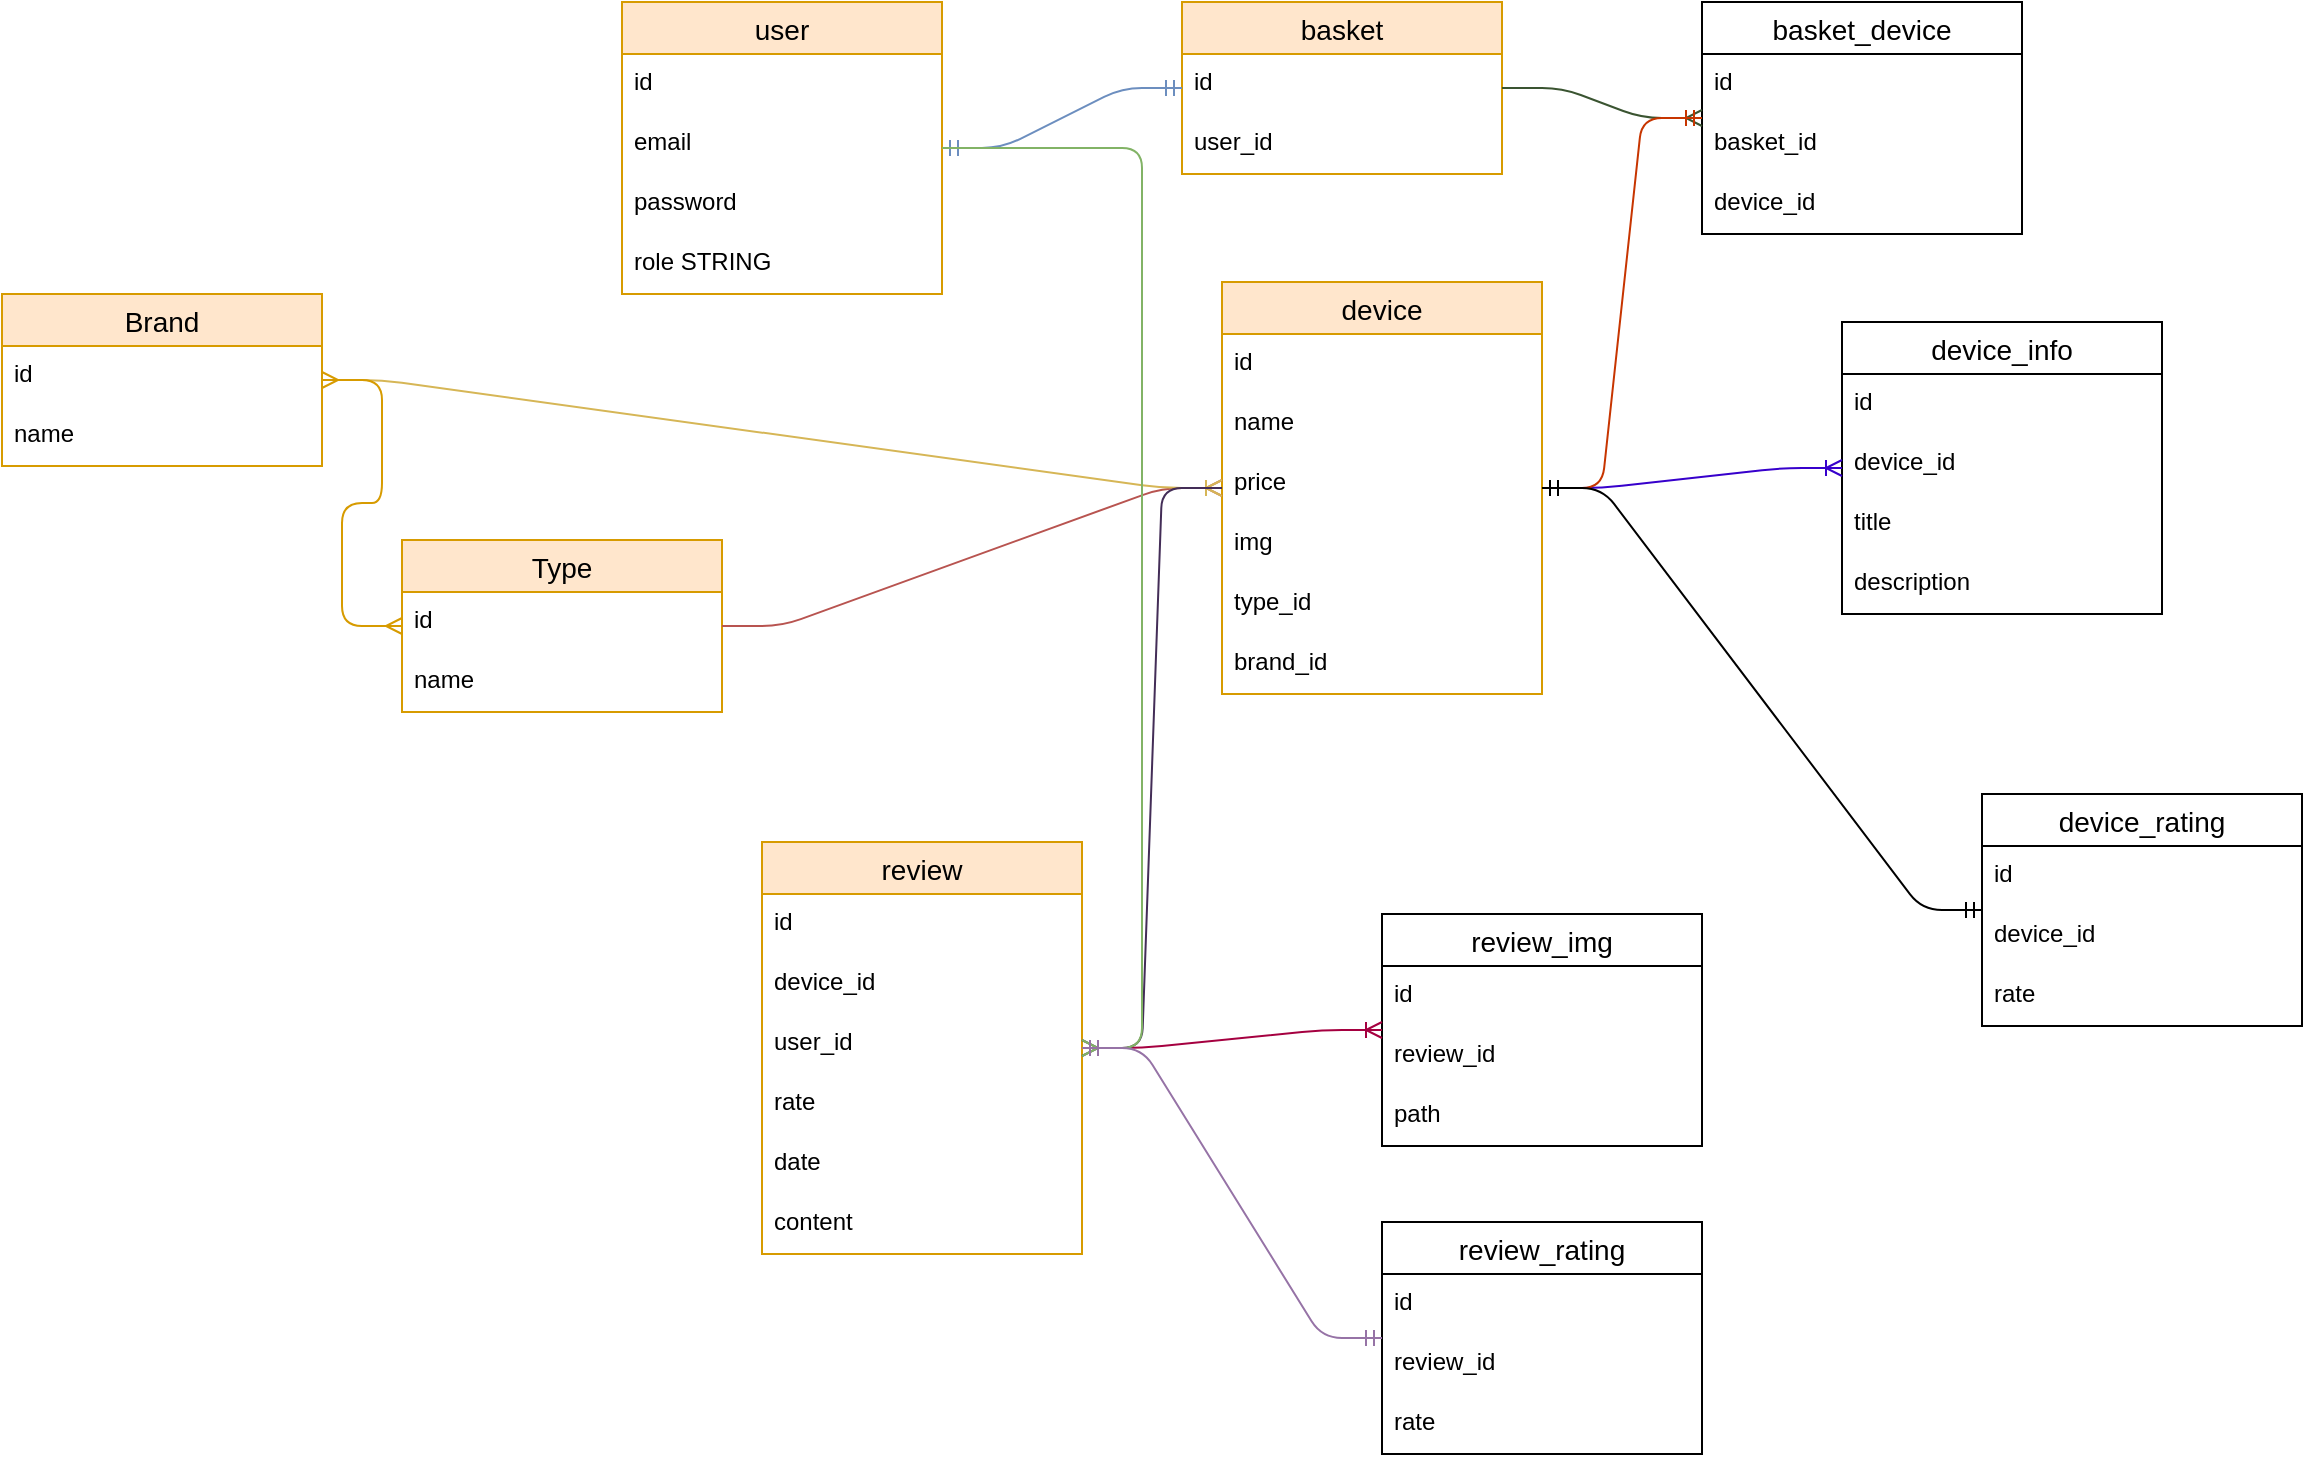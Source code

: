 <mxfile version="14.9.2" type="device"><diagram id="wp5FnLLhKcyj7ikETqKE" name="Page-1"><mxGraphModel dx="1770" dy="564" grid="1" gridSize="10" guides="1" tooltips="1" connect="1" arrows="1" fold="1" page="1" pageScale="1" pageWidth="827" pageHeight="1169" math="0" shadow="0"><root><mxCell id="0"/><mxCell id="1" parent="0"/><mxCell id="c3Jums-cPJv8RbNmQ7MR-1" value="user" style="swimlane;fontStyle=0;childLayout=stackLayout;horizontal=1;startSize=26;horizontalStack=0;resizeParent=1;resizeParentMax=0;resizeLast=0;collapsible=1;marginBottom=0;align=center;fontSize=14;fillColor=#ffe6cc;strokeColor=#d79b00;" vertex="1" parent="1"><mxGeometry x="250" y="230" width="160" height="146" as="geometry"/></mxCell><mxCell id="c3Jums-cPJv8RbNmQ7MR-2" value="id" style="text;strokeColor=none;fillColor=none;spacingLeft=4;spacingRight=4;overflow=hidden;rotatable=0;points=[[0,0.5],[1,0.5]];portConstraint=eastwest;fontSize=12;" vertex="1" parent="c3Jums-cPJv8RbNmQ7MR-1"><mxGeometry y="26" width="160" height="30" as="geometry"/></mxCell><mxCell id="c3Jums-cPJv8RbNmQ7MR-3" value="email" style="text;strokeColor=none;fillColor=none;spacingLeft=4;spacingRight=4;overflow=hidden;rotatable=0;points=[[0,0.5],[1,0.5]];portConstraint=eastwest;fontSize=12;" vertex="1" parent="c3Jums-cPJv8RbNmQ7MR-1"><mxGeometry y="56" width="160" height="30" as="geometry"/></mxCell><mxCell id="c3Jums-cPJv8RbNmQ7MR-4" value="password" style="text;strokeColor=none;fillColor=none;spacingLeft=4;spacingRight=4;overflow=hidden;rotatable=0;points=[[0,0.5],[1,0.5]];portConstraint=eastwest;fontSize=12;" vertex="1" parent="c3Jums-cPJv8RbNmQ7MR-1"><mxGeometry y="86" width="160" height="30" as="geometry"/></mxCell><mxCell id="c3Jums-cPJv8RbNmQ7MR-6" value="role STRING&#xA;" style="text;strokeColor=none;fillColor=none;spacingLeft=4;spacingRight=4;overflow=hidden;rotatable=0;points=[[0,0.5],[1,0.5]];portConstraint=eastwest;fontSize=12;" vertex="1" parent="c3Jums-cPJv8RbNmQ7MR-1"><mxGeometry y="116" width="160" height="30" as="geometry"/></mxCell><mxCell id="c3Jums-cPJv8RbNmQ7MR-7" value="basket" style="swimlane;fontStyle=0;childLayout=stackLayout;horizontal=1;startSize=26;horizontalStack=0;resizeParent=1;resizeParentMax=0;resizeLast=0;collapsible=1;marginBottom=0;align=center;fontSize=14;fillColor=#ffe6cc;strokeColor=#d79b00;" vertex="1" parent="1"><mxGeometry x="530" y="230" width="160" height="86" as="geometry"/></mxCell><mxCell id="c3Jums-cPJv8RbNmQ7MR-8" value="id" style="text;strokeColor=none;fillColor=none;spacingLeft=4;spacingRight=4;overflow=hidden;rotatable=0;points=[[0,0.5],[1,0.5]];portConstraint=eastwest;fontSize=12;" vertex="1" parent="c3Jums-cPJv8RbNmQ7MR-7"><mxGeometry y="26" width="160" height="30" as="geometry"/></mxCell><mxCell id="c3Jums-cPJv8RbNmQ7MR-9" value="user_id&#xA;" style="text;strokeColor=none;fillColor=none;spacingLeft=4;spacingRight=4;overflow=hidden;rotatable=0;points=[[0,0.5],[1,0.5]];portConstraint=eastwest;fontSize=12;" vertex="1" parent="c3Jums-cPJv8RbNmQ7MR-7"><mxGeometry y="56" width="160" height="30" as="geometry"/></mxCell><mxCell id="c3Jums-cPJv8RbNmQ7MR-12" value="" style="edgeStyle=entityRelationEdgeStyle;fontSize=12;html=1;endArrow=ERmandOne;startArrow=ERmandOne;fillColor=#dae8fc;strokeColor=#6c8ebf;" edge="1" parent="1" source="c3Jums-cPJv8RbNmQ7MR-1" target="c3Jums-cPJv8RbNmQ7MR-7"><mxGeometry width="100" height="100" relative="1" as="geometry"><mxPoint x="440" y="310" as="sourcePoint"/><mxPoint x="540" y="210" as="targetPoint"/></mxGeometry></mxCell><mxCell id="c3Jums-cPJv8RbNmQ7MR-13" value="device" style="swimlane;fontStyle=0;childLayout=stackLayout;horizontal=1;startSize=26;horizontalStack=0;resizeParent=1;resizeParentMax=0;resizeLast=0;collapsible=1;marginBottom=0;align=center;fontSize=14;fillColor=#ffe6cc;strokeColor=#d79b00;" vertex="1" parent="1"><mxGeometry x="550" y="370" width="160" height="206" as="geometry"><mxRectangle x="550" y="370" width="70" height="26" as="alternateBounds"/></mxGeometry></mxCell><mxCell id="c3Jums-cPJv8RbNmQ7MR-14" value="id" style="text;strokeColor=none;fillColor=none;spacingLeft=4;spacingRight=4;overflow=hidden;rotatable=0;points=[[0,0.5],[1,0.5]];portConstraint=eastwest;fontSize=12;" vertex="1" parent="c3Jums-cPJv8RbNmQ7MR-13"><mxGeometry y="26" width="160" height="30" as="geometry"/></mxCell><mxCell id="c3Jums-cPJv8RbNmQ7MR-15" value="name" style="text;strokeColor=none;fillColor=none;spacingLeft=4;spacingRight=4;overflow=hidden;rotatable=0;points=[[0,0.5],[1,0.5]];portConstraint=eastwest;fontSize=12;" vertex="1" parent="c3Jums-cPJv8RbNmQ7MR-13"><mxGeometry y="56" width="160" height="30" as="geometry"/></mxCell><mxCell id="c3Jums-cPJv8RbNmQ7MR-16" value="price" style="text;strokeColor=none;fillColor=none;spacingLeft=4;spacingRight=4;overflow=hidden;rotatable=0;points=[[0,0.5],[1,0.5]];portConstraint=eastwest;fontSize=12;" vertex="1" parent="c3Jums-cPJv8RbNmQ7MR-13"><mxGeometry y="86" width="160" height="30" as="geometry"/></mxCell><mxCell id="c3Jums-cPJv8RbNmQ7MR-20" value="img" style="text;strokeColor=none;fillColor=none;spacingLeft=4;spacingRight=4;overflow=hidden;rotatable=0;points=[[0,0.5],[1,0.5]];portConstraint=eastwest;fontSize=12;" vertex="1" parent="c3Jums-cPJv8RbNmQ7MR-13"><mxGeometry y="116" width="160" height="30" as="geometry"/></mxCell><mxCell id="c3Jums-cPJv8RbNmQ7MR-19" value="type_id" style="text;strokeColor=none;fillColor=none;spacingLeft=4;spacingRight=4;overflow=hidden;rotatable=0;points=[[0,0.5],[1,0.5]];portConstraint=eastwest;fontSize=12;" vertex="1" parent="c3Jums-cPJv8RbNmQ7MR-13"><mxGeometry y="146" width="160" height="30" as="geometry"/></mxCell><mxCell id="c3Jums-cPJv8RbNmQ7MR-18" value="brand_id" style="text;strokeColor=none;fillColor=none;spacingLeft=4;spacingRight=4;overflow=hidden;rotatable=0;points=[[0,0.5],[1,0.5]];portConstraint=eastwest;fontSize=12;" vertex="1" parent="c3Jums-cPJv8RbNmQ7MR-13"><mxGeometry y="176" width="160" height="30" as="geometry"/></mxCell><mxCell id="c3Jums-cPJv8RbNmQ7MR-21" value="Brand" style="swimlane;fontStyle=0;childLayout=stackLayout;horizontal=1;startSize=26;horizontalStack=0;resizeParent=1;resizeParentMax=0;resizeLast=0;collapsible=1;marginBottom=0;align=center;fontSize=14;fillColor=#ffe6cc;strokeColor=#d79b00;" vertex="1" parent="1"><mxGeometry x="-60" y="376" width="160" height="86" as="geometry"/></mxCell><mxCell id="c3Jums-cPJv8RbNmQ7MR-22" value="id" style="text;strokeColor=none;fillColor=none;spacingLeft=4;spacingRight=4;overflow=hidden;rotatable=0;points=[[0,0.5],[1,0.5]];portConstraint=eastwest;fontSize=12;" vertex="1" parent="c3Jums-cPJv8RbNmQ7MR-21"><mxGeometry y="26" width="160" height="30" as="geometry"/></mxCell><mxCell id="c3Jums-cPJv8RbNmQ7MR-23" value="name" style="text;strokeColor=none;fillColor=none;spacingLeft=4;spacingRight=4;overflow=hidden;rotatable=0;points=[[0,0.5],[1,0.5]];portConstraint=eastwest;fontSize=12;" vertex="1" parent="c3Jums-cPJv8RbNmQ7MR-21"><mxGeometry y="56" width="160" height="30" as="geometry"/></mxCell><mxCell id="c3Jums-cPJv8RbNmQ7MR-25" value="Type" style="swimlane;fontStyle=0;childLayout=stackLayout;horizontal=1;startSize=26;horizontalStack=0;resizeParent=1;resizeParentMax=0;resizeLast=0;collapsible=1;marginBottom=0;align=center;fontSize=14;fillColor=#ffe6cc;strokeColor=#d79b00;" vertex="1" parent="1"><mxGeometry x="140" y="499" width="160" height="86" as="geometry"/></mxCell><mxCell id="c3Jums-cPJv8RbNmQ7MR-26" value="id" style="text;strokeColor=none;fillColor=none;spacingLeft=4;spacingRight=4;overflow=hidden;rotatable=0;points=[[0,0.5],[1,0.5]];portConstraint=eastwest;fontSize=12;" vertex="1" parent="c3Jums-cPJv8RbNmQ7MR-25"><mxGeometry y="26" width="160" height="30" as="geometry"/></mxCell><mxCell id="c3Jums-cPJv8RbNmQ7MR-27" value="name" style="text;strokeColor=none;fillColor=none;spacingLeft=4;spacingRight=4;overflow=hidden;rotatable=0;points=[[0,0.5],[1,0.5]];portConstraint=eastwest;fontSize=12;" vertex="1" parent="c3Jums-cPJv8RbNmQ7MR-25"><mxGeometry y="56" width="160" height="30" as="geometry"/></mxCell><mxCell id="c3Jums-cPJv8RbNmQ7MR-29" value="" style="edgeStyle=entityRelationEdgeStyle;fontSize=12;html=1;endArrow=ERoneToMany;fillColor=#f8cecc;strokeColor=#b85450;" edge="1" parent="1" source="c3Jums-cPJv8RbNmQ7MR-25" target="c3Jums-cPJv8RbNmQ7MR-13"><mxGeometry width="100" height="100" relative="1" as="geometry"><mxPoint x="620" y="440" as="sourcePoint"/><mxPoint x="720" y="340" as="targetPoint"/></mxGeometry></mxCell><mxCell id="c3Jums-cPJv8RbNmQ7MR-30" value="" style="edgeStyle=entityRelationEdgeStyle;fontSize=12;html=1;endArrow=ERoneToMany;fillColor=#fff2cc;strokeColor=#d6b656;" edge="1" parent="1" source="c3Jums-cPJv8RbNmQ7MR-21" target="c3Jums-cPJv8RbNmQ7MR-13"><mxGeometry width="100" height="100" relative="1" as="geometry"><mxPoint x="620" y="560" as="sourcePoint"/><mxPoint x="720" y="460" as="targetPoint"/></mxGeometry></mxCell><mxCell id="c3Jums-cPJv8RbNmQ7MR-31" value="" style="edgeStyle=entityRelationEdgeStyle;fontSize=12;html=1;endArrow=ERmany;startArrow=ERmany;fillColor=#ffe6cc;strokeColor=#d79b00;" edge="1" parent="1" source="c3Jums-cPJv8RbNmQ7MR-25" target="c3Jums-cPJv8RbNmQ7MR-21"><mxGeometry width="100" height="100" relative="1" as="geometry"><mxPoint x="620" y="530" as="sourcePoint"/><mxPoint x="720" y="430" as="targetPoint"/></mxGeometry></mxCell><mxCell id="c3Jums-cPJv8RbNmQ7MR-32" value="device_info" style="swimlane;fontStyle=0;childLayout=stackLayout;horizontal=1;startSize=26;horizontalStack=0;resizeParent=1;resizeParentMax=0;resizeLast=0;collapsible=1;marginBottom=0;align=center;fontSize=14;" vertex="1" parent="1"><mxGeometry x="860" y="390" width="160" height="146" as="geometry"/></mxCell><mxCell id="c3Jums-cPJv8RbNmQ7MR-33" value="id" style="text;strokeColor=none;fillColor=none;spacingLeft=4;spacingRight=4;overflow=hidden;rotatable=0;points=[[0,0.5],[1,0.5]];portConstraint=eastwest;fontSize=12;" vertex="1" parent="c3Jums-cPJv8RbNmQ7MR-32"><mxGeometry y="26" width="160" height="30" as="geometry"/></mxCell><mxCell id="c3Jums-cPJv8RbNmQ7MR-34" value="device_id" style="text;strokeColor=none;fillColor=none;spacingLeft=4;spacingRight=4;overflow=hidden;rotatable=0;points=[[0,0.5],[1,0.5]];portConstraint=eastwest;fontSize=12;" vertex="1" parent="c3Jums-cPJv8RbNmQ7MR-32"><mxGeometry y="56" width="160" height="30" as="geometry"/></mxCell><mxCell id="c3Jums-cPJv8RbNmQ7MR-37" value="title" style="text;strokeColor=none;fillColor=none;spacingLeft=4;spacingRight=4;overflow=hidden;rotatable=0;points=[[0,0.5],[1,0.5]];portConstraint=eastwest;fontSize=12;" vertex="1" parent="c3Jums-cPJv8RbNmQ7MR-32"><mxGeometry y="86" width="160" height="30" as="geometry"/></mxCell><mxCell id="c3Jums-cPJv8RbNmQ7MR-35" value="description" style="text;strokeColor=none;fillColor=none;spacingLeft=4;spacingRight=4;overflow=hidden;rotatable=0;points=[[0,0.5],[1,0.5]];portConstraint=eastwest;fontSize=12;" vertex="1" parent="c3Jums-cPJv8RbNmQ7MR-32"><mxGeometry y="116" width="160" height="30" as="geometry"/></mxCell><mxCell id="c3Jums-cPJv8RbNmQ7MR-36" value="" style="edgeStyle=entityRelationEdgeStyle;fontSize=12;html=1;endArrow=ERoneToMany;fillColor=#6a00ff;strokeColor=#3700CC;" edge="1" parent="1" source="c3Jums-cPJv8RbNmQ7MR-13" target="c3Jums-cPJv8RbNmQ7MR-32"><mxGeometry width="100" height="100" relative="1" as="geometry"><mxPoint x="750" y="520" as="sourcePoint"/><mxPoint x="850" y="420" as="targetPoint"/></mxGeometry></mxCell><mxCell id="c3Jums-cPJv8RbNmQ7MR-38" value="basket_device" style="swimlane;fontStyle=0;childLayout=stackLayout;horizontal=1;startSize=26;horizontalStack=0;resizeParent=1;resizeParentMax=0;resizeLast=0;collapsible=1;marginBottom=0;align=center;fontSize=14;" vertex="1" parent="1"><mxGeometry x="790" y="230" width="160" height="116" as="geometry"/></mxCell><mxCell id="c3Jums-cPJv8RbNmQ7MR-39" value="id" style="text;strokeColor=none;fillColor=none;spacingLeft=4;spacingRight=4;overflow=hidden;rotatable=0;points=[[0,0.5],[1,0.5]];portConstraint=eastwest;fontSize=12;" vertex="1" parent="c3Jums-cPJv8RbNmQ7MR-38"><mxGeometry y="26" width="160" height="30" as="geometry"/></mxCell><mxCell id="c3Jums-cPJv8RbNmQ7MR-40" value="basket_id" style="text;strokeColor=none;fillColor=none;spacingLeft=4;spacingRight=4;overflow=hidden;rotatable=0;points=[[0,0.5],[1,0.5]];portConstraint=eastwest;fontSize=12;" vertex="1" parent="c3Jums-cPJv8RbNmQ7MR-38"><mxGeometry y="56" width="160" height="30" as="geometry"/></mxCell><mxCell id="c3Jums-cPJv8RbNmQ7MR-41" value="device_id" style="text;strokeColor=none;fillColor=none;spacingLeft=4;spacingRight=4;overflow=hidden;rotatable=0;points=[[0,0.5],[1,0.5]];portConstraint=eastwest;fontSize=12;" vertex="1" parent="c3Jums-cPJv8RbNmQ7MR-38"><mxGeometry y="86" width="160" height="30" as="geometry"/></mxCell><mxCell id="c3Jums-cPJv8RbNmQ7MR-42" value="" style="edgeStyle=entityRelationEdgeStyle;fontSize=12;html=1;endArrow=ERoneToMany;fillColor=#6d8764;strokeColor=#3A5431;" edge="1" parent="1" source="c3Jums-cPJv8RbNmQ7MR-7" target="c3Jums-cPJv8RbNmQ7MR-38"><mxGeometry width="100" height="100" relative="1" as="geometry"><mxPoint x="580" y="540" as="sourcePoint"/><mxPoint x="680" y="440" as="targetPoint"/></mxGeometry></mxCell><mxCell id="c3Jums-cPJv8RbNmQ7MR-43" value="" style="edgeStyle=entityRelationEdgeStyle;fontSize=12;html=1;endArrow=ERmandOne;startArrow=ERmandOne;fillColor=#fa6800;strokeColor=#C73500;" edge="1" parent="1" source="c3Jums-cPJv8RbNmQ7MR-13" target="c3Jums-cPJv8RbNmQ7MR-38"><mxGeometry width="100" height="100" relative="1" as="geometry"><mxPoint x="630" y="520" as="sourcePoint"/><mxPoint x="730" y="420" as="targetPoint"/></mxGeometry></mxCell><mxCell id="c3Jums-cPJv8RbNmQ7MR-44" value="review" style="swimlane;fontStyle=0;childLayout=stackLayout;horizontal=1;startSize=26;horizontalStack=0;resizeParent=1;resizeParentMax=0;resizeLast=0;collapsible=1;marginBottom=0;align=center;fontSize=14;fillColor=#ffe6cc;strokeColor=#d79b00;" vertex="1" parent="1"><mxGeometry x="320" y="650" width="160" height="206" as="geometry"/></mxCell><mxCell id="c3Jums-cPJv8RbNmQ7MR-45" value="id" style="text;strokeColor=none;fillColor=none;spacingLeft=4;spacingRight=4;overflow=hidden;rotatable=0;points=[[0,0.5],[1,0.5]];portConstraint=eastwest;fontSize=12;" vertex="1" parent="c3Jums-cPJv8RbNmQ7MR-44"><mxGeometry y="26" width="160" height="30" as="geometry"/></mxCell><mxCell id="c3Jums-cPJv8RbNmQ7MR-48" value="device_id" style="text;strokeColor=none;fillColor=none;spacingLeft=4;spacingRight=4;overflow=hidden;rotatable=0;points=[[0,0.5],[1,0.5]];portConstraint=eastwest;fontSize=12;" vertex="1" parent="c3Jums-cPJv8RbNmQ7MR-44"><mxGeometry y="56" width="160" height="30" as="geometry"/></mxCell><mxCell id="c3Jums-cPJv8RbNmQ7MR-46" value="user_id" style="text;strokeColor=none;fillColor=none;spacingLeft=4;spacingRight=4;overflow=hidden;rotatable=0;points=[[0,0.5],[1,0.5]];portConstraint=eastwest;fontSize=12;" vertex="1" parent="c3Jums-cPJv8RbNmQ7MR-44"><mxGeometry y="86" width="160" height="30" as="geometry"/></mxCell><mxCell id="c3Jums-cPJv8RbNmQ7MR-47" value="rate" style="text;strokeColor=none;fillColor=none;spacingLeft=4;spacingRight=4;overflow=hidden;rotatable=0;points=[[0,0.5],[1,0.5]];portConstraint=eastwest;fontSize=12;" vertex="1" parent="c3Jums-cPJv8RbNmQ7MR-44"><mxGeometry y="116" width="160" height="30" as="geometry"/></mxCell><mxCell id="c3Jums-cPJv8RbNmQ7MR-49" value="date" style="text;strokeColor=none;fillColor=none;spacingLeft=4;spacingRight=4;overflow=hidden;rotatable=0;points=[[0,0.5],[1,0.5]];portConstraint=eastwest;fontSize=12;" vertex="1" parent="c3Jums-cPJv8RbNmQ7MR-44"><mxGeometry y="146" width="160" height="30" as="geometry"/></mxCell><mxCell id="c3Jums-cPJv8RbNmQ7MR-50" value="content" style="text;strokeColor=none;fillColor=none;spacingLeft=4;spacingRight=4;overflow=hidden;rotatable=0;points=[[0,0.5],[1,0.5]];portConstraint=eastwest;fontSize=12;" vertex="1" parent="c3Jums-cPJv8RbNmQ7MR-44"><mxGeometry y="176" width="160" height="30" as="geometry"/></mxCell><mxCell id="c3Jums-cPJv8RbNmQ7MR-51" value="review_img" style="swimlane;fontStyle=0;childLayout=stackLayout;horizontal=1;startSize=26;horizontalStack=0;resizeParent=1;resizeParentMax=0;resizeLast=0;collapsible=1;marginBottom=0;align=center;fontSize=14;" vertex="1" parent="1"><mxGeometry x="630" y="686" width="160" height="116" as="geometry"/></mxCell><mxCell id="c3Jums-cPJv8RbNmQ7MR-52" value="id" style="text;strokeColor=none;fillColor=none;spacingLeft=4;spacingRight=4;overflow=hidden;rotatable=0;points=[[0,0.5],[1,0.5]];portConstraint=eastwest;fontSize=12;" vertex="1" parent="c3Jums-cPJv8RbNmQ7MR-51"><mxGeometry y="26" width="160" height="30" as="geometry"/></mxCell><mxCell id="c3Jums-cPJv8RbNmQ7MR-53" value="review_id" style="text;strokeColor=none;fillColor=none;spacingLeft=4;spacingRight=4;overflow=hidden;rotatable=0;points=[[0,0.5],[1,0.5]];portConstraint=eastwest;fontSize=12;" vertex="1" parent="c3Jums-cPJv8RbNmQ7MR-51"><mxGeometry y="56" width="160" height="30" as="geometry"/></mxCell><mxCell id="c3Jums-cPJv8RbNmQ7MR-54" value="path" style="text;strokeColor=none;fillColor=none;spacingLeft=4;spacingRight=4;overflow=hidden;rotatable=0;points=[[0,0.5],[1,0.5]];portConstraint=eastwest;fontSize=12;" vertex="1" parent="c3Jums-cPJv8RbNmQ7MR-51"><mxGeometry y="86" width="160" height="30" as="geometry"/></mxCell><mxCell id="c3Jums-cPJv8RbNmQ7MR-55" value="" style="edgeStyle=entityRelationEdgeStyle;fontSize=12;html=1;endArrow=ERoneToMany;fillColor=#d80073;strokeColor=#A50040;" edge="1" parent="1" source="c3Jums-cPJv8RbNmQ7MR-44" target="c3Jums-cPJv8RbNmQ7MR-51"><mxGeometry width="100" height="100" relative="1" as="geometry"><mxPoint x="510" y="820" as="sourcePoint"/><mxPoint x="610" y="720" as="targetPoint"/></mxGeometry></mxCell><mxCell id="c3Jums-cPJv8RbNmQ7MR-56" value="" style="edgeStyle=entityRelationEdgeStyle;fontSize=12;html=1;endArrow=ERoneToMany;fillColor=#76608a;strokeColor=#432D57;rounded=1;" edge="1" parent="1" source="c3Jums-cPJv8RbNmQ7MR-13" target="c3Jums-cPJv8RbNmQ7MR-44"><mxGeometry width="100" height="100" relative="1" as="geometry"><mxPoint x="420" y="630" as="sourcePoint"/><mxPoint x="520" y="530" as="targetPoint"/></mxGeometry></mxCell><mxCell id="c3Jums-cPJv8RbNmQ7MR-57" value="" style="edgeStyle=entityRelationEdgeStyle;fontSize=12;html=1;endArrow=ERoneToMany;fillColor=#d5e8d4;strokeColor=#82b366;" edge="1" parent="1" source="c3Jums-cPJv8RbNmQ7MR-1" target="c3Jums-cPJv8RbNmQ7MR-44"><mxGeometry width="100" height="100" relative="1" as="geometry"><mxPoint x="390" y="580" as="sourcePoint"/><mxPoint x="490" y="480" as="targetPoint"/></mxGeometry></mxCell><mxCell id="c3Jums-cPJv8RbNmQ7MR-58" value="device_rating" style="swimlane;fontStyle=0;childLayout=stackLayout;horizontal=1;startSize=26;horizontalStack=0;resizeParent=1;resizeParentMax=0;resizeLast=0;collapsible=1;marginBottom=0;align=center;fontSize=14;" vertex="1" parent="1"><mxGeometry x="930" y="626" width="160" height="116" as="geometry"/></mxCell><mxCell id="c3Jums-cPJv8RbNmQ7MR-59" value="id" style="text;strokeColor=none;fillColor=none;spacingLeft=4;spacingRight=4;overflow=hidden;rotatable=0;points=[[0,0.5],[1,0.5]];portConstraint=eastwest;fontSize=12;" vertex="1" parent="c3Jums-cPJv8RbNmQ7MR-58"><mxGeometry y="26" width="160" height="30" as="geometry"/></mxCell><mxCell id="c3Jums-cPJv8RbNmQ7MR-68" value="device_id" style="text;strokeColor=none;fillColor=none;spacingLeft=4;spacingRight=4;overflow=hidden;rotatable=0;points=[[0,0.5],[1,0.5]];portConstraint=eastwest;fontSize=12;" vertex="1" parent="c3Jums-cPJv8RbNmQ7MR-58"><mxGeometry y="56" width="160" height="30" as="geometry"/></mxCell><mxCell id="c3Jums-cPJv8RbNmQ7MR-60" value="rate" style="text;strokeColor=none;fillColor=none;spacingLeft=4;spacingRight=4;overflow=hidden;rotatable=0;points=[[0,0.5],[1,0.5]];portConstraint=eastwest;fontSize=12;" vertex="1" parent="c3Jums-cPJv8RbNmQ7MR-58"><mxGeometry y="86" width="160" height="30" as="geometry"/></mxCell><mxCell id="c3Jums-cPJv8RbNmQ7MR-62" value="review_rating" style="swimlane;fontStyle=0;childLayout=stackLayout;horizontal=1;startSize=26;horizontalStack=0;resizeParent=1;resizeParentMax=0;resizeLast=0;collapsible=1;marginBottom=0;align=center;fontSize=14;" vertex="1" parent="1"><mxGeometry x="630" y="840" width="160" height="116" as="geometry"/></mxCell><mxCell id="c3Jums-cPJv8RbNmQ7MR-63" value="id" style="text;strokeColor=none;fillColor=none;spacingLeft=4;spacingRight=4;overflow=hidden;rotatable=0;points=[[0,0.5],[1,0.5]];portConstraint=eastwest;fontSize=12;" vertex="1" parent="c3Jums-cPJv8RbNmQ7MR-62"><mxGeometry y="26" width="160" height="30" as="geometry"/></mxCell><mxCell id="c3Jums-cPJv8RbNmQ7MR-64" value="review_id" style="text;strokeColor=none;fillColor=none;spacingLeft=4;spacingRight=4;overflow=hidden;rotatable=0;points=[[0,0.5],[1,0.5]];portConstraint=eastwest;fontSize=12;" vertex="1" parent="c3Jums-cPJv8RbNmQ7MR-62"><mxGeometry y="56" width="160" height="30" as="geometry"/></mxCell><mxCell id="c3Jums-cPJv8RbNmQ7MR-69" value="rate" style="text;strokeColor=none;fillColor=none;spacingLeft=4;spacingRight=4;overflow=hidden;rotatable=0;points=[[0,0.5],[1,0.5]];portConstraint=eastwest;fontSize=12;" vertex="1" parent="c3Jums-cPJv8RbNmQ7MR-62"><mxGeometry y="86" width="160" height="30" as="geometry"/></mxCell><mxCell id="c3Jums-cPJv8RbNmQ7MR-66" value="" style="edgeStyle=entityRelationEdgeStyle;fontSize=12;html=1;endArrow=ERmandOne;startArrow=ERmandOne;" edge="1" parent="1" source="c3Jums-cPJv8RbNmQ7MR-13" target="c3Jums-cPJv8RbNmQ7MR-58"><mxGeometry width="100" height="100" relative="1" as="geometry"><mxPoint x="750" y="690" as="sourcePoint"/><mxPoint x="850" y="590" as="targetPoint"/></mxGeometry></mxCell><mxCell id="c3Jums-cPJv8RbNmQ7MR-67" value="" style="edgeStyle=entityRelationEdgeStyle;fontSize=12;html=1;endArrow=ERmandOne;startArrow=ERmandOne;fillColor=#e1d5e7;strokeColor=#9673a6;" edge="1" parent="1" source="c3Jums-cPJv8RbNmQ7MR-44" target="c3Jums-cPJv8RbNmQ7MR-62"><mxGeometry width="100" height="100" relative="1" as="geometry"><mxPoint x="750" y="690" as="sourcePoint"/><mxPoint x="850" y="590" as="targetPoint"/></mxGeometry></mxCell></root></mxGraphModel></diagram></mxfile>